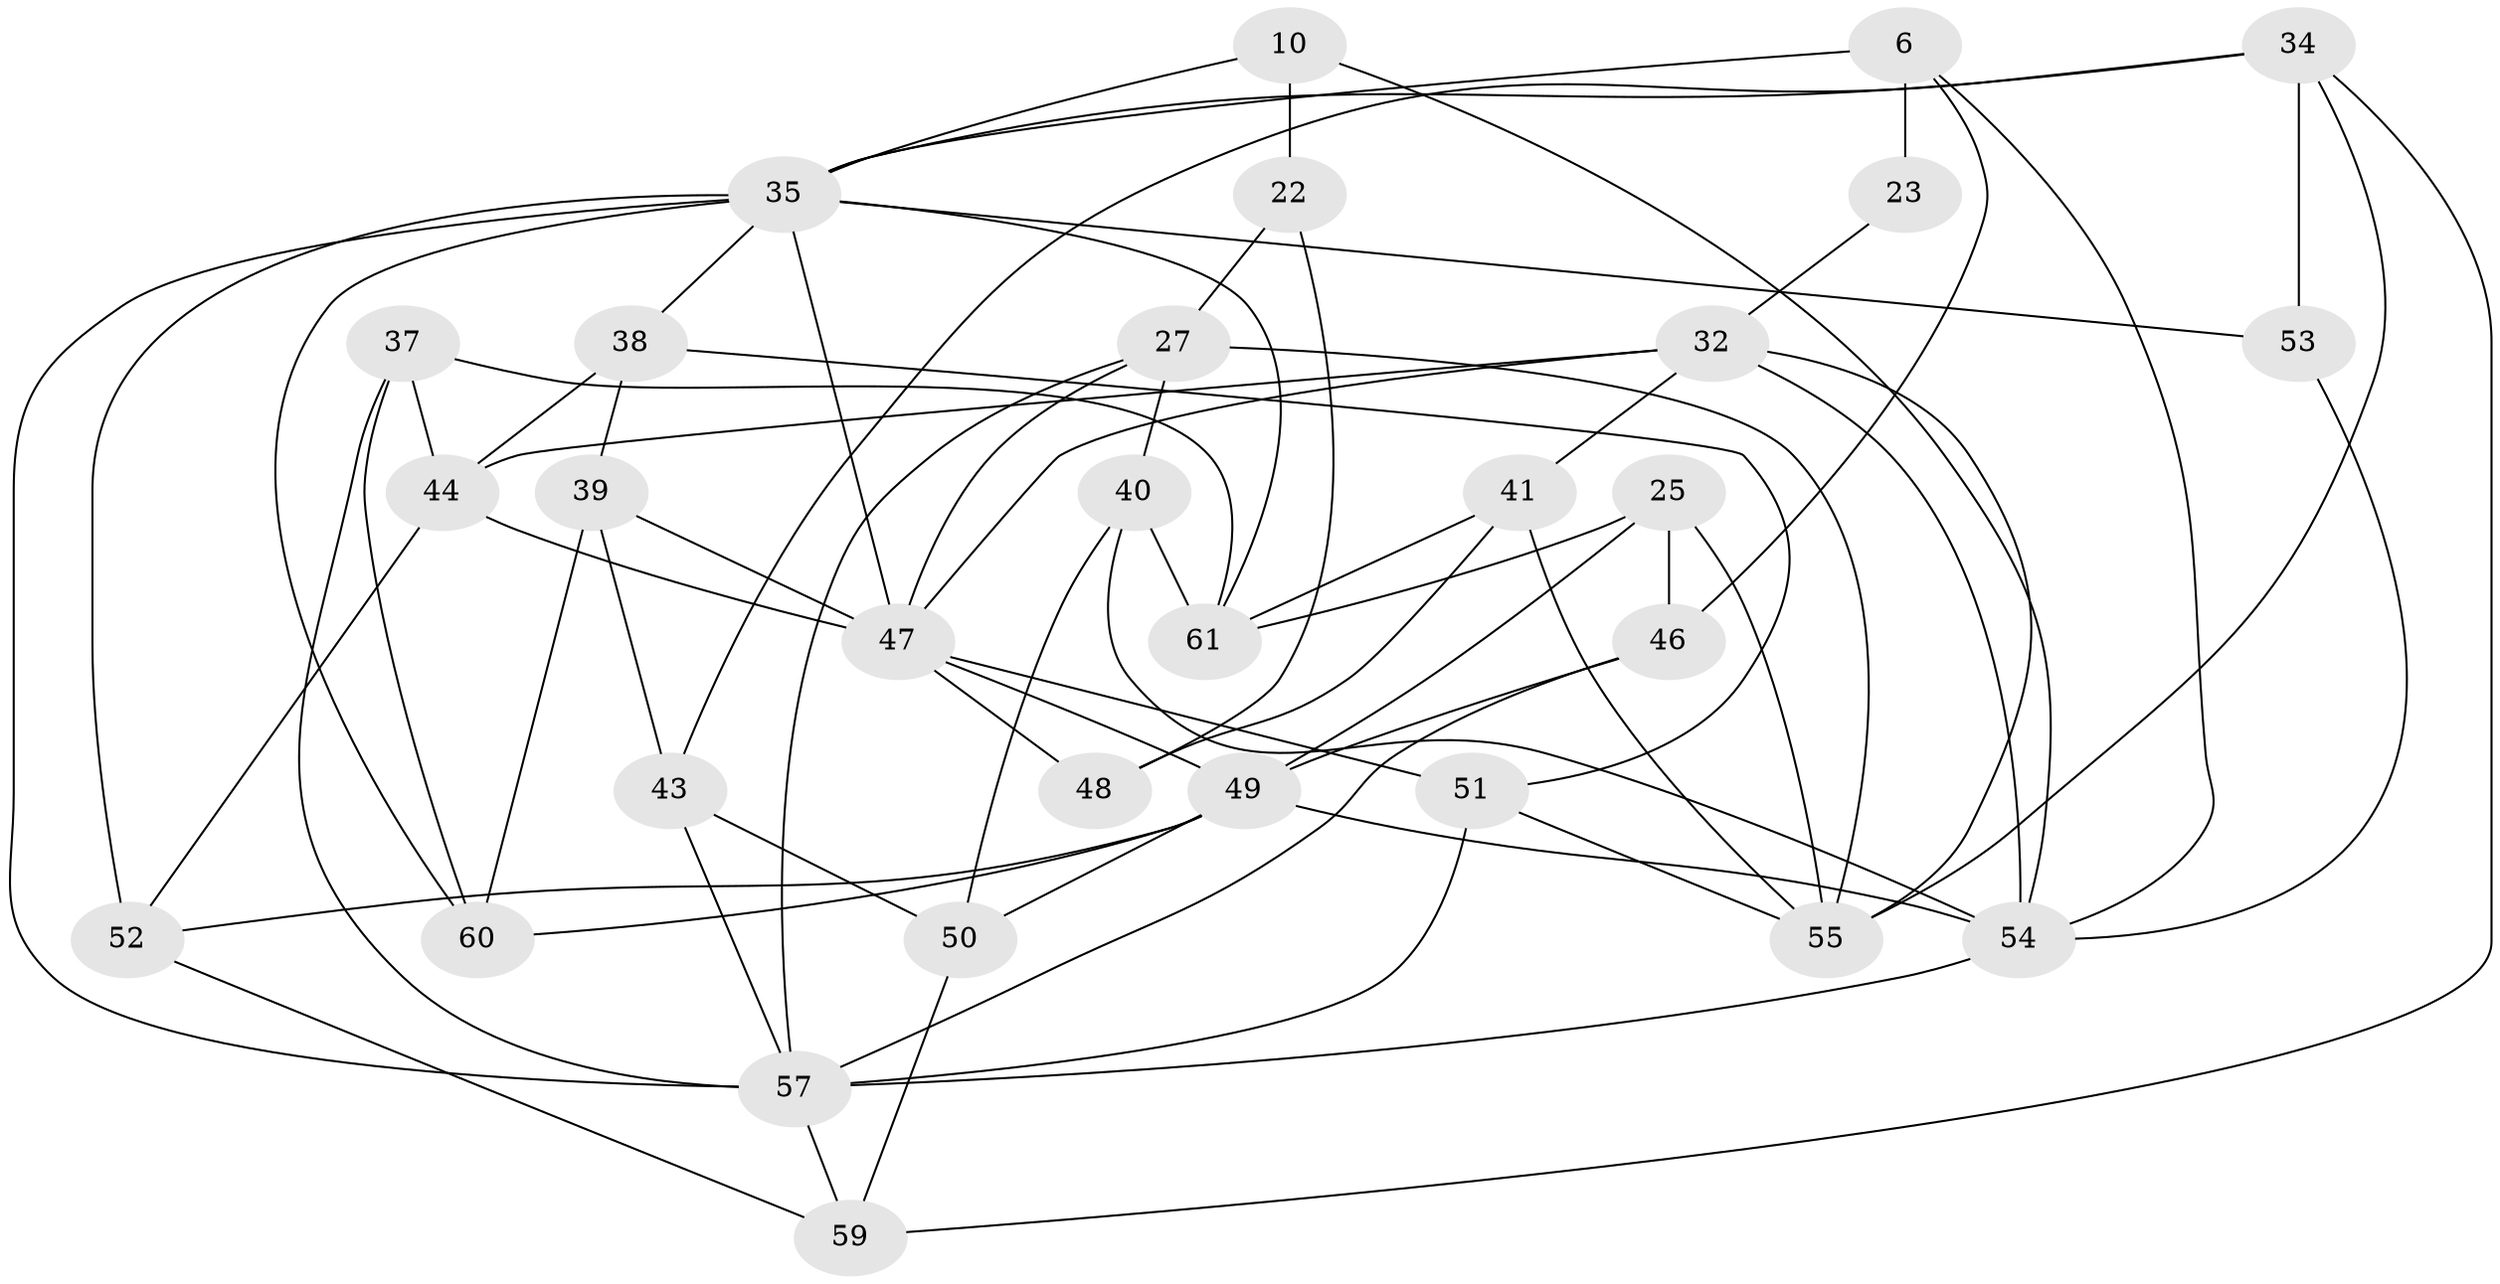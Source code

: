 // original degree distribution, {4: 1.0}
// Generated by graph-tools (version 1.1) at 2025/57/03/09/25 04:57:40]
// undirected, 30 vertices, 71 edges
graph export_dot {
graph [start="1"]
  node [color=gray90,style=filled];
  6 [super="+4"];
  10;
  22 [super="+14"];
  23;
  25 [super="+20"];
  27 [super="+18"];
  32 [super="+5+17"];
  34 [super="+26"];
  35 [super="+21+24"];
  37;
  38;
  39;
  40;
  41;
  43;
  44 [super="+36"];
  46 [super="+11"];
  47 [super="+28+29"];
  48;
  49 [super="+30+31"];
  50;
  51;
  52;
  53;
  54 [super="+42"];
  55 [super="+33"];
  57 [super="+19+56+45"];
  59;
  60;
  61 [super="+58+16"];
  6 -- 23 [weight=2];
  6 -- 35 [weight=2];
  6 -- 46;
  6 -- 54;
  10 -- 22 [weight=2];
  10 -- 54;
  10 -- 35;
  22 -- 48 [weight=2];
  22 -- 27 [weight=2];
  23 -- 32 [weight=2];
  25 -- 46 [weight=2];
  25 -- 61 [weight=2];
  25 -- 49;
  25 -- 55;
  27 -- 40;
  27 -- 57;
  27 -- 47;
  27 -- 55;
  32 -- 54 [weight=2];
  32 -- 47 [weight=2];
  32 -- 55;
  32 -- 41;
  32 -- 44 [weight=2];
  34 -- 53 [weight=2];
  34 -- 55;
  34 -- 59;
  34 -- 43;
  34 -- 35;
  35 -- 61 [weight=3];
  35 -- 53;
  35 -- 38;
  35 -- 47 [weight=3];
  35 -- 52;
  35 -- 57 [weight=2];
  35 -- 60;
  37 -- 61;
  37 -- 60;
  37 -- 44;
  37 -- 57;
  38 -- 51;
  38 -- 39;
  38 -- 44;
  39 -- 60;
  39 -- 43;
  39 -- 47;
  40 -- 50;
  40 -- 61;
  40 -- 54;
  41 -- 48;
  41 -- 61;
  41 -- 55;
  43 -- 50;
  43 -- 57;
  44 -- 52;
  44 -- 47;
  46 -- 57 [weight=2];
  46 -- 49;
  47 -- 48;
  47 -- 51;
  47 -- 49 [weight=2];
  49 -- 54;
  49 -- 52;
  49 -- 60;
  49 -- 50;
  50 -- 59;
  51 -- 55;
  51 -- 57;
  52 -- 59;
  53 -- 54;
  54 -- 57;
  57 -- 59;
}
